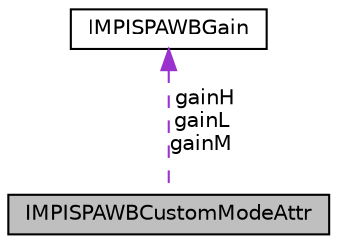 digraph "IMPISPAWBCustomModeAttr"
{
 // LATEX_PDF_SIZE
  edge [fontname="Helvetica",fontsize="10",labelfontname="Helvetica",labelfontsize="10"];
  node [fontname="Helvetica",fontsize="10",shape=record];
  Node1 [label="IMPISPAWBCustomModeAttr",height=0.2,width=0.4,color="black", fillcolor="grey75", style="filled", fontcolor="black",tooltip="白平衡自定义模式属性"];
  Node2 -> Node1 [dir="back",color="darkorchid3",fontsize="10",style="dashed",label=" gainH\ngainL\ngainM" ,fontname="Helvetica"];
  Node2 [label="IMPISPAWBGain",height=0.2,width=0.4,color="black", fillcolor="white", style="filled",URL="$struct_i_m_p_i_s_p_a_w_b_gain.html",tooltip="白平衡增益属性"];
}
